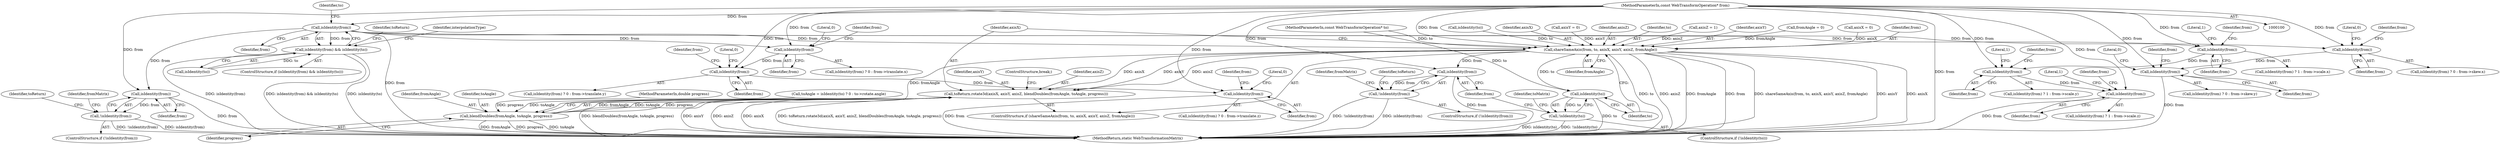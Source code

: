 digraph "1_Chrome_3c036ca040c114c077e13c35baaea78e2ddbaf61_0@pointer" {
"1000108" [label="(Call,isIdentity(from))"];
"1000101" [label="(MethodParameterIn,const WebTransformOperation* from)"];
"1000107" [label="(Call,isIdentity(from) && isIdentity(to))"];
"1000141" [label="(Call,isIdentity(from))"];
"1000153" [label="(Call,isIdentity(from))"];
"1000165" [label="(Call,isIdentity(from))"];
"1000254" [label="(Call,shareSameAxis(from, to, axisX, axisY, axisZ, fromAngle))"];
"1000261" [label="(Call,toReturn.rotate3d(axisX, axisY, axisZ, blendDoubles(fromAngle, toAngle, progress)))"];
"1000265" [label="(Call,blendDoubles(fromAngle, toAngle, progress))"];
"1000274" [label="(Call,isIdentity(to))"];
"1000273" [label="(Call,!isIdentity(to))"];
"1000284" [label="(Call,isIdentity(from))"];
"1000283" [label="(Call,!isIdentity(from))"];
"1000304" [label="(Call,isIdentity(from))"];
"1000316" [label="(Call,isIdentity(from))"];
"1000328" [label="(Call,isIdentity(from))"];
"1000392" [label="(Call,isIdentity(from))"];
"1000404" [label="(Call,isIdentity(from))"];
"1000476" [label="(Call,isIdentity(from))"];
"1000475" [label="(Call,!isIdentity(from))"];
"1000263" [label="(Identifier,axisY)"];
"1000274" [label="(Call,isIdentity(to))"];
"1000116" [label="(Identifier,interpolationType)"];
"1000245" [label="(Call,isIdentity(to))"];
"1000272" [label="(ControlStructure,if (!isIdentity(to)))"];
"1000393" [label="(Identifier,from)"];
"1000392" [label="(Call,isIdentity(from))"];
"1000257" [label="(Identifier,axisX)"];
"1000484" [label="(Identifier,toReturn)"];
"1000303" [label="(Call,isIdentity(from) ? 1 : from->scale.x)"];
"1000406" [label="(Literal,0)"];
"1000266" [label="(Identifier,fromAngle)"];
"1000394" [label="(Literal,0)"];
"1000297" [label="(ControlStructure,break;)"];
"1000107" [label="(Call,isIdentity(from) && isIdentity(to))"];
"1000165" [label="(Call,isIdentity(from))"];
"1000292" [label="(Identifier,toReturn)"];
"1000143" [label="(Literal,0)"];
"1000275" [label="(Identifier,to)"];
"1000154" [label="(Identifier,from)"];
"1000254" [label="(Call,shareSameAxis(from, to, axisX, axisY, axisZ, fromAngle))"];
"1000304" [label="(Call,isIdentity(from))"];
"1000391" [label="(Call,isIdentity(from) ? 0 : from->skew.x)"];
"1000282" [label="(ControlStructure,if (!isIdentity(from)))"];
"1000230" [label="(Call,axisY = 0)"];
"1000327" [label="(Call,isIdentity(from) ? 1 : from->scale.z)"];
"1000101" [label="(MethodParameterIn,const WebTransformOperation* from)"];
"1000479" [label="(Identifier,fromMatrix)"];
"1000306" [label="(Literal,1)"];
"1000166" [label="(Identifier,from)"];
"1000261" [label="(Call,toReturn.rotate3d(axisX, axisY, axisZ, blendDoubles(fromAngle, toAngle, progress)))"];
"1000475" [label="(Call,!isIdentity(from))"];
"1000142" [label="(Identifier,from)"];
"1000328" [label="(Call,isIdentity(from))"];
"1000277" [label="(Identifier,toMatrix)"];
"1000170" [label="(Identifier,from)"];
"1000140" [label="(Call,isIdentity(from) ? 0 : from->translate.x)"];
"1000309" [label="(Identifier,from)"];
"1000283" [label="(Call,!isIdentity(from))"];
"1000167" [label="(Literal,0)"];
"1000329" [label="(Identifier,from)"];
"1000318" [label="(Literal,1)"];
"1000260" [label="(Identifier,fromAngle)"];
"1000164" [label="(Call,isIdentity(from) ? 0 : from->translate.z)"];
"1000141" [label="(Call,isIdentity(from))"];
"1000284" [label="(Call,isIdentity(from))"];
"1000287" [label="(Identifier,fromMatrix)"];
"1000259" [label="(Identifier,axisZ)"];
"1000267" [label="(Identifier,toAngle)"];
"1000333" [label="(Identifier,from)"];
"1000474" [label="(ControlStructure,if (!isIdentity(from)))"];
"1000268" [label="(Identifier,progress)"];
"1000403" [label="(Call,isIdentity(from) ? 0 : from->skew.y)"];
"1000103" [label="(MethodParameterIn,double progress)"];
"1000494" [label="(MethodReturn,static WebTransformationMatrix)"];
"1000158" [label="(Identifier,from)"];
"1000111" [label="(Identifier,to)"];
"1000315" [label="(Call,isIdentity(from) ? 1 : from->scale.y)"];
"1000317" [label="(Identifier,from)"];
"1000109" [label="(Identifier,from)"];
"1000256" [label="(Identifier,to)"];
"1000264" [label="(Identifier,axisZ)"];
"1000330" [label="(Literal,1)"];
"1000110" [label="(Call,isIdentity(to))"];
"1000477" [label="(Identifier,from)"];
"1000153" [label="(Call,isIdentity(from))"];
"1000409" [label="(Identifier,from)"];
"1000253" [label="(ControlStructure,if (shareSameAxis(from, to, axisX, axisY, axisZ, fromAngle)))"];
"1000234" [label="(Call,axisZ = 1)"];
"1000476" [label="(Call,isIdentity(from))"];
"1000397" [label="(Identifier,from)"];
"1000273" [label="(Call,!isIdentity(to))"];
"1000146" [label="(Identifier,from)"];
"1000265" [label="(Call,blendDoubles(fromAngle, toAngle, progress))"];
"1000155" [label="(Literal,0)"];
"1000108" [label="(Call,isIdentity(from))"];
"1000242" [label="(Call,toAngle = isIdentity(to) ? 0 : to->rotate.angle)"];
"1000262" [label="(Identifier,axisX)"];
"1000258" [label="(Identifier,axisY)"];
"1000102" [label="(MethodParameterIn,const WebTransformOperation* to)"];
"1000305" [label="(Identifier,from)"];
"1000404" [label="(Call,isIdentity(from))"];
"1000113" [label="(Identifier,toReturn)"];
"1000238" [label="(Call,fromAngle = 0)"];
"1000316" [label="(Call,isIdentity(from))"];
"1000285" [label="(Identifier,from)"];
"1000152" [label="(Call,isIdentity(from) ? 0 : from->translate.y)"];
"1000321" [label="(Identifier,from)"];
"1000106" [label="(ControlStructure,if (isIdentity(from) && isIdentity(to)))"];
"1000226" [label="(Call,axisX = 0)"];
"1000255" [label="(Identifier,from)"];
"1000405" [label="(Identifier,from)"];
"1000108" -> "1000107"  [label="AST: "];
"1000108" -> "1000109"  [label="CFG: "];
"1000109" -> "1000108"  [label="AST: "];
"1000111" -> "1000108"  [label="CFG: "];
"1000107" -> "1000108"  [label="CFG: "];
"1000108" -> "1000494"  [label="DDG: from"];
"1000108" -> "1000107"  [label="DDG: from"];
"1000101" -> "1000108"  [label="DDG: from"];
"1000108" -> "1000141"  [label="DDG: from"];
"1000108" -> "1000254"  [label="DDG: from"];
"1000108" -> "1000304"  [label="DDG: from"];
"1000108" -> "1000392"  [label="DDG: from"];
"1000108" -> "1000476"  [label="DDG: from"];
"1000101" -> "1000100"  [label="AST: "];
"1000101" -> "1000494"  [label="DDG: from"];
"1000101" -> "1000141"  [label="DDG: from"];
"1000101" -> "1000153"  [label="DDG: from"];
"1000101" -> "1000165"  [label="DDG: from"];
"1000101" -> "1000254"  [label="DDG: from"];
"1000101" -> "1000284"  [label="DDG: from"];
"1000101" -> "1000304"  [label="DDG: from"];
"1000101" -> "1000316"  [label="DDG: from"];
"1000101" -> "1000328"  [label="DDG: from"];
"1000101" -> "1000392"  [label="DDG: from"];
"1000101" -> "1000404"  [label="DDG: from"];
"1000101" -> "1000476"  [label="DDG: from"];
"1000107" -> "1000106"  [label="AST: "];
"1000107" -> "1000110"  [label="CFG: "];
"1000110" -> "1000107"  [label="AST: "];
"1000113" -> "1000107"  [label="CFG: "];
"1000116" -> "1000107"  [label="CFG: "];
"1000107" -> "1000494"  [label="DDG: isIdentity(from)"];
"1000107" -> "1000494"  [label="DDG: isIdentity(from) && isIdentity(to)"];
"1000107" -> "1000494"  [label="DDG: isIdentity(to)"];
"1000110" -> "1000107"  [label="DDG: to"];
"1000141" -> "1000140"  [label="AST: "];
"1000141" -> "1000142"  [label="CFG: "];
"1000142" -> "1000141"  [label="AST: "];
"1000143" -> "1000141"  [label="CFG: "];
"1000146" -> "1000141"  [label="CFG: "];
"1000141" -> "1000153"  [label="DDG: from"];
"1000153" -> "1000152"  [label="AST: "];
"1000153" -> "1000154"  [label="CFG: "];
"1000154" -> "1000153"  [label="AST: "];
"1000155" -> "1000153"  [label="CFG: "];
"1000158" -> "1000153"  [label="CFG: "];
"1000153" -> "1000165"  [label="DDG: from"];
"1000165" -> "1000164"  [label="AST: "];
"1000165" -> "1000166"  [label="CFG: "];
"1000166" -> "1000165"  [label="AST: "];
"1000167" -> "1000165"  [label="CFG: "];
"1000170" -> "1000165"  [label="CFG: "];
"1000165" -> "1000494"  [label="DDG: from"];
"1000254" -> "1000253"  [label="AST: "];
"1000254" -> "1000260"  [label="CFG: "];
"1000255" -> "1000254"  [label="AST: "];
"1000256" -> "1000254"  [label="AST: "];
"1000257" -> "1000254"  [label="AST: "];
"1000258" -> "1000254"  [label="AST: "];
"1000259" -> "1000254"  [label="AST: "];
"1000260" -> "1000254"  [label="AST: "];
"1000262" -> "1000254"  [label="CFG: "];
"1000275" -> "1000254"  [label="CFG: "];
"1000254" -> "1000494"  [label="DDG: axisZ"];
"1000254" -> "1000494"  [label="DDG: fromAngle"];
"1000254" -> "1000494"  [label="DDG: from"];
"1000254" -> "1000494"  [label="DDG: shareSameAxis(from, to, axisX, axisY, axisZ, fromAngle)"];
"1000254" -> "1000494"  [label="DDG: axisY"];
"1000254" -> "1000494"  [label="DDG: axisX"];
"1000254" -> "1000494"  [label="DDG: to"];
"1000245" -> "1000254"  [label="DDG: to"];
"1000102" -> "1000254"  [label="DDG: to"];
"1000226" -> "1000254"  [label="DDG: axisX"];
"1000230" -> "1000254"  [label="DDG: axisY"];
"1000234" -> "1000254"  [label="DDG: axisZ"];
"1000238" -> "1000254"  [label="DDG: fromAngle"];
"1000254" -> "1000261"  [label="DDG: axisX"];
"1000254" -> "1000261"  [label="DDG: axisY"];
"1000254" -> "1000261"  [label="DDG: axisZ"];
"1000254" -> "1000265"  [label="DDG: fromAngle"];
"1000254" -> "1000274"  [label="DDG: to"];
"1000254" -> "1000284"  [label="DDG: from"];
"1000261" -> "1000253"  [label="AST: "];
"1000261" -> "1000265"  [label="CFG: "];
"1000262" -> "1000261"  [label="AST: "];
"1000263" -> "1000261"  [label="AST: "];
"1000264" -> "1000261"  [label="AST: "];
"1000265" -> "1000261"  [label="AST: "];
"1000297" -> "1000261"  [label="CFG: "];
"1000261" -> "1000494"  [label="DDG: blendDoubles(fromAngle, toAngle, progress)"];
"1000261" -> "1000494"  [label="DDG: axisY"];
"1000261" -> "1000494"  [label="DDG: axisZ"];
"1000261" -> "1000494"  [label="DDG: axisX"];
"1000261" -> "1000494"  [label="DDG: toReturn.rotate3d(axisX, axisY, axisZ, blendDoubles(fromAngle, toAngle, progress))"];
"1000265" -> "1000261"  [label="DDG: fromAngle"];
"1000265" -> "1000261"  [label="DDG: toAngle"];
"1000265" -> "1000261"  [label="DDG: progress"];
"1000265" -> "1000268"  [label="CFG: "];
"1000266" -> "1000265"  [label="AST: "];
"1000267" -> "1000265"  [label="AST: "];
"1000268" -> "1000265"  [label="AST: "];
"1000265" -> "1000494"  [label="DDG: progress"];
"1000265" -> "1000494"  [label="DDG: toAngle"];
"1000265" -> "1000494"  [label="DDG: fromAngle"];
"1000242" -> "1000265"  [label="DDG: toAngle"];
"1000103" -> "1000265"  [label="DDG: progress"];
"1000274" -> "1000273"  [label="AST: "];
"1000274" -> "1000275"  [label="CFG: "];
"1000275" -> "1000274"  [label="AST: "];
"1000273" -> "1000274"  [label="CFG: "];
"1000274" -> "1000494"  [label="DDG: to"];
"1000274" -> "1000273"  [label="DDG: to"];
"1000102" -> "1000274"  [label="DDG: to"];
"1000273" -> "1000272"  [label="AST: "];
"1000277" -> "1000273"  [label="CFG: "];
"1000285" -> "1000273"  [label="CFG: "];
"1000273" -> "1000494"  [label="DDG: isIdentity(to)"];
"1000273" -> "1000494"  [label="DDG: !isIdentity(to)"];
"1000284" -> "1000283"  [label="AST: "];
"1000284" -> "1000285"  [label="CFG: "];
"1000285" -> "1000284"  [label="AST: "];
"1000283" -> "1000284"  [label="CFG: "];
"1000284" -> "1000494"  [label="DDG: from"];
"1000284" -> "1000283"  [label="DDG: from"];
"1000283" -> "1000282"  [label="AST: "];
"1000287" -> "1000283"  [label="CFG: "];
"1000292" -> "1000283"  [label="CFG: "];
"1000283" -> "1000494"  [label="DDG: isIdentity(from)"];
"1000283" -> "1000494"  [label="DDG: !isIdentity(from)"];
"1000304" -> "1000303"  [label="AST: "];
"1000304" -> "1000305"  [label="CFG: "];
"1000305" -> "1000304"  [label="AST: "];
"1000306" -> "1000304"  [label="CFG: "];
"1000309" -> "1000304"  [label="CFG: "];
"1000304" -> "1000316"  [label="DDG: from"];
"1000316" -> "1000315"  [label="AST: "];
"1000316" -> "1000317"  [label="CFG: "];
"1000317" -> "1000316"  [label="AST: "];
"1000318" -> "1000316"  [label="CFG: "];
"1000321" -> "1000316"  [label="CFG: "];
"1000316" -> "1000328"  [label="DDG: from"];
"1000328" -> "1000327"  [label="AST: "];
"1000328" -> "1000329"  [label="CFG: "];
"1000329" -> "1000328"  [label="AST: "];
"1000330" -> "1000328"  [label="CFG: "];
"1000333" -> "1000328"  [label="CFG: "];
"1000328" -> "1000494"  [label="DDG: from"];
"1000392" -> "1000391"  [label="AST: "];
"1000392" -> "1000393"  [label="CFG: "];
"1000393" -> "1000392"  [label="AST: "];
"1000394" -> "1000392"  [label="CFG: "];
"1000397" -> "1000392"  [label="CFG: "];
"1000392" -> "1000404"  [label="DDG: from"];
"1000404" -> "1000403"  [label="AST: "];
"1000404" -> "1000405"  [label="CFG: "];
"1000405" -> "1000404"  [label="AST: "];
"1000406" -> "1000404"  [label="CFG: "];
"1000409" -> "1000404"  [label="CFG: "];
"1000404" -> "1000494"  [label="DDG: from"];
"1000476" -> "1000475"  [label="AST: "];
"1000476" -> "1000477"  [label="CFG: "];
"1000477" -> "1000476"  [label="AST: "];
"1000475" -> "1000476"  [label="CFG: "];
"1000476" -> "1000494"  [label="DDG: from"];
"1000476" -> "1000475"  [label="DDG: from"];
"1000475" -> "1000474"  [label="AST: "];
"1000479" -> "1000475"  [label="CFG: "];
"1000484" -> "1000475"  [label="CFG: "];
"1000475" -> "1000494"  [label="DDG: isIdentity(from)"];
"1000475" -> "1000494"  [label="DDG: !isIdentity(from)"];
}
